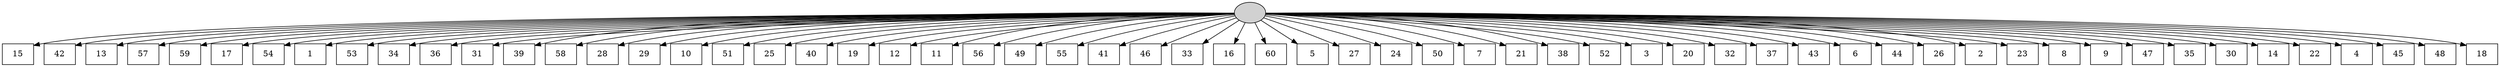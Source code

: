 digraph G {
0[style=filled, fillcolor=grey82, label=""];
1[shape=box,style=filled, fillcolor=white,label="15\n"];
2[shape=box,style=filled, fillcolor=white,label="42\n"];
3[shape=box,style=filled, fillcolor=white,label="13\n"];
4[shape=box,style=filled, fillcolor=white,label="57\n"];
5[shape=box,style=filled, fillcolor=white,label="59\n"];
6[shape=box,style=filled, fillcolor=white,label="17\n"];
7[shape=box,style=filled, fillcolor=white,label="54\n"];
8[shape=box,style=filled, fillcolor=white,label="1\n"];
9[shape=box,style=filled, fillcolor=white,label="53\n"];
10[shape=box,style=filled, fillcolor=white,label="34\n"];
11[shape=box,style=filled, fillcolor=white,label="36\n"];
12[shape=box,style=filled, fillcolor=white,label="31\n"];
13[shape=box,style=filled, fillcolor=white,label="39\n"];
14[shape=box,style=filled, fillcolor=white,label="58\n"];
15[shape=box,style=filled, fillcolor=white,label="28\n"];
16[shape=box,style=filled, fillcolor=white,label="29\n"];
17[shape=box,style=filled, fillcolor=white,label="10\n"];
18[shape=box,style=filled, fillcolor=white,label="51\n"];
19[shape=box,style=filled, fillcolor=white,label="25\n"];
20[shape=box,style=filled, fillcolor=white,label="40\n"];
21[shape=box,style=filled, fillcolor=white,label="19\n"];
22[shape=box,style=filled, fillcolor=white,label="12\n"];
23[shape=box,style=filled, fillcolor=white,label="11\n"];
24[shape=box,style=filled, fillcolor=white,label="56\n"];
25[shape=box,style=filled, fillcolor=white,label="49\n"];
26[shape=box,style=filled, fillcolor=white,label="55\n"];
27[shape=box,style=filled, fillcolor=white,label="41\n"];
28[shape=box,style=filled, fillcolor=white,label="46\n"];
29[shape=box,style=filled, fillcolor=white,label="33\n"];
30[shape=box,style=filled, fillcolor=white,label="16\n"];
31[shape=box,style=filled, fillcolor=white,label="60\n"];
32[shape=box,style=filled, fillcolor=white,label="5\n"];
33[shape=box,style=filled, fillcolor=white,label="27\n"];
34[shape=box,style=filled, fillcolor=white,label="24\n"];
35[shape=box,style=filled, fillcolor=white,label="50\n"];
36[shape=box,style=filled, fillcolor=white,label="7\n"];
37[shape=box,style=filled, fillcolor=white,label="21\n"];
38[shape=box,style=filled, fillcolor=white,label="38\n"];
39[shape=box,style=filled, fillcolor=white,label="52\n"];
40[shape=box,style=filled, fillcolor=white,label="3\n"];
41[shape=box,style=filled, fillcolor=white,label="20\n"];
42[shape=box,style=filled, fillcolor=white,label="32\n"];
43[shape=box,style=filled, fillcolor=white,label="37\n"];
44[shape=box,style=filled, fillcolor=white,label="43\n"];
45[shape=box,style=filled, fillcolor=white,label="6\n"];
46[shape=box,style=filled, fillcolor=white,label="44\n"];
47[shape=box,style=filled, fillcolor=white,label="26\n"];
48[shape=box,style=filled, fillcolor=white,label="2\n"];
49[shape=box,style=filled, fillcolor=white,label="23\n"];
50[shape=box,style=filled, fillcolor=white,label="8\n"];
51[shape=box,style=filled, fillcolor=white,label="9\n"];
52[shape=box,style=filled, fillcolor=white,label="47\n"];
53[shape=box,style=filled, fillcolor=white,label="35\n"];
54[shape=box,style=filled, fillcolor=white,label="30\n"];
55[shape=box,style=filled, fillcolor=white,label="14\n"];
56[shape=box,style=filled, fillcolor=white,label="22\n"];
57[shape=box,style=filled, fillcolor=white,label="4\n"];
58[shape=box,style=filled, fillcolor=white,label="45\n"];
59[shape=box,style=filled, fillcolor=white,label="48\n"];
60[shape=box,style=filled, fillcolor=white,label="18\n"];
0->1 ;
0->2 ;
0->3 ;
0->4 ;
0->5 ;
0->6 ;
0->7 ;
0->8 ;
0->9 ;
0->10 ;
0->11 ;
0->12 ;
0->13 ;
0->14 ;
0->15 ;
0->16 ;
0->17 ;
0->18 ;
0->19 ;
0->20 ;
0->21 ;
0->22 ;
0->23 ;
0->24 ;
0->25 ;
0->26 ;
0->27 ;
0->28 ;
0->29 ;
0->30 ;
0->31 ;
0->32 ;
0->33 ;
0->34 ;
0->35 ;
0->36 ;
0->37 ;
0->38 ;
0->39 ;
0->40 ;
0->41 ;
0->42 ;
0->43 ;
0->44 ;
0->45 ;
0->46 ;
0->47 ;
0->48 ;
0->49 ;
0->50 ;
0->51 ;
0->52 ;
0->53 ;
0->54 ;
0->55 ;
0->56 ;
0->57 ;
0->58 ;
0->59 ;
0->60 ;
}
